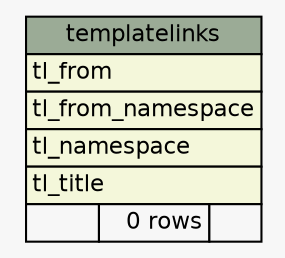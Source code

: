 // dot 2.38.0 on Linux 3.14.35-28.38.amzn1.x86_64
// SchemaSpy rev Unknown
digraph "templatelinks" {
  graph [
    rankdir="RL"
    bgcolor="#f7f7f7"
    nodesep="0.18"
    ranksep="0.46"
    fontname="Helvetica"
    fontsize="11"
  ];
  node [
    fontname="Helvetica"
    fontsize="11"
    shape="plaintext"
  ];
  edge [
    arrowsize="0.8"
  ];
  "templatelinks" [
    label=<
    <TABLE BORDER="0" CELLBORDER="1" CELLSPACING="0" BGCOLOR="#ffffff">
      <TR><TD COLSPAN="3" BGCOLOR="#9bab96" ALIGN="CENTER">templatelinks</TD></TR>
      <TR><TD PORT="tl_from" COLSPAN="3" BGCOLOR="#f4f7da" ALIGN="LEFT">tl_from</TD></TR>
      <TR><TD PORT="tl_from_namespace" COLSPAN="3" BGCOLOR="#f4f7da" ALIGN="LEFT">tl_from_namespace</TD></TR>
      <TR><TD PORT="tl_namespace" COLSPAN="3" BGCOLOR="#f4f7da" ALIGN="LEFT">tl_namespace</TD></TR>
      <TR><TD PORT="tl_title" COLSPAN="3" BGCOLOR="#f4f7da" ALIGN="LEFT">tl_title</TD></TR>
      <TR><TD ALIGN="LEFT" BGCOLOR="#f7f7f7">  </TD><TD ALIGN="RIGHT" BGCOLOR="#f7f7f7">0 rows</TD><TD ALIGN="RIGHT" BGCOLOR="#f7f7f7">  </TD></TR>
    </TABLE>>
    URL="tables/templatelinks.html"
    tooltip="templatelinks"
  ];
}
